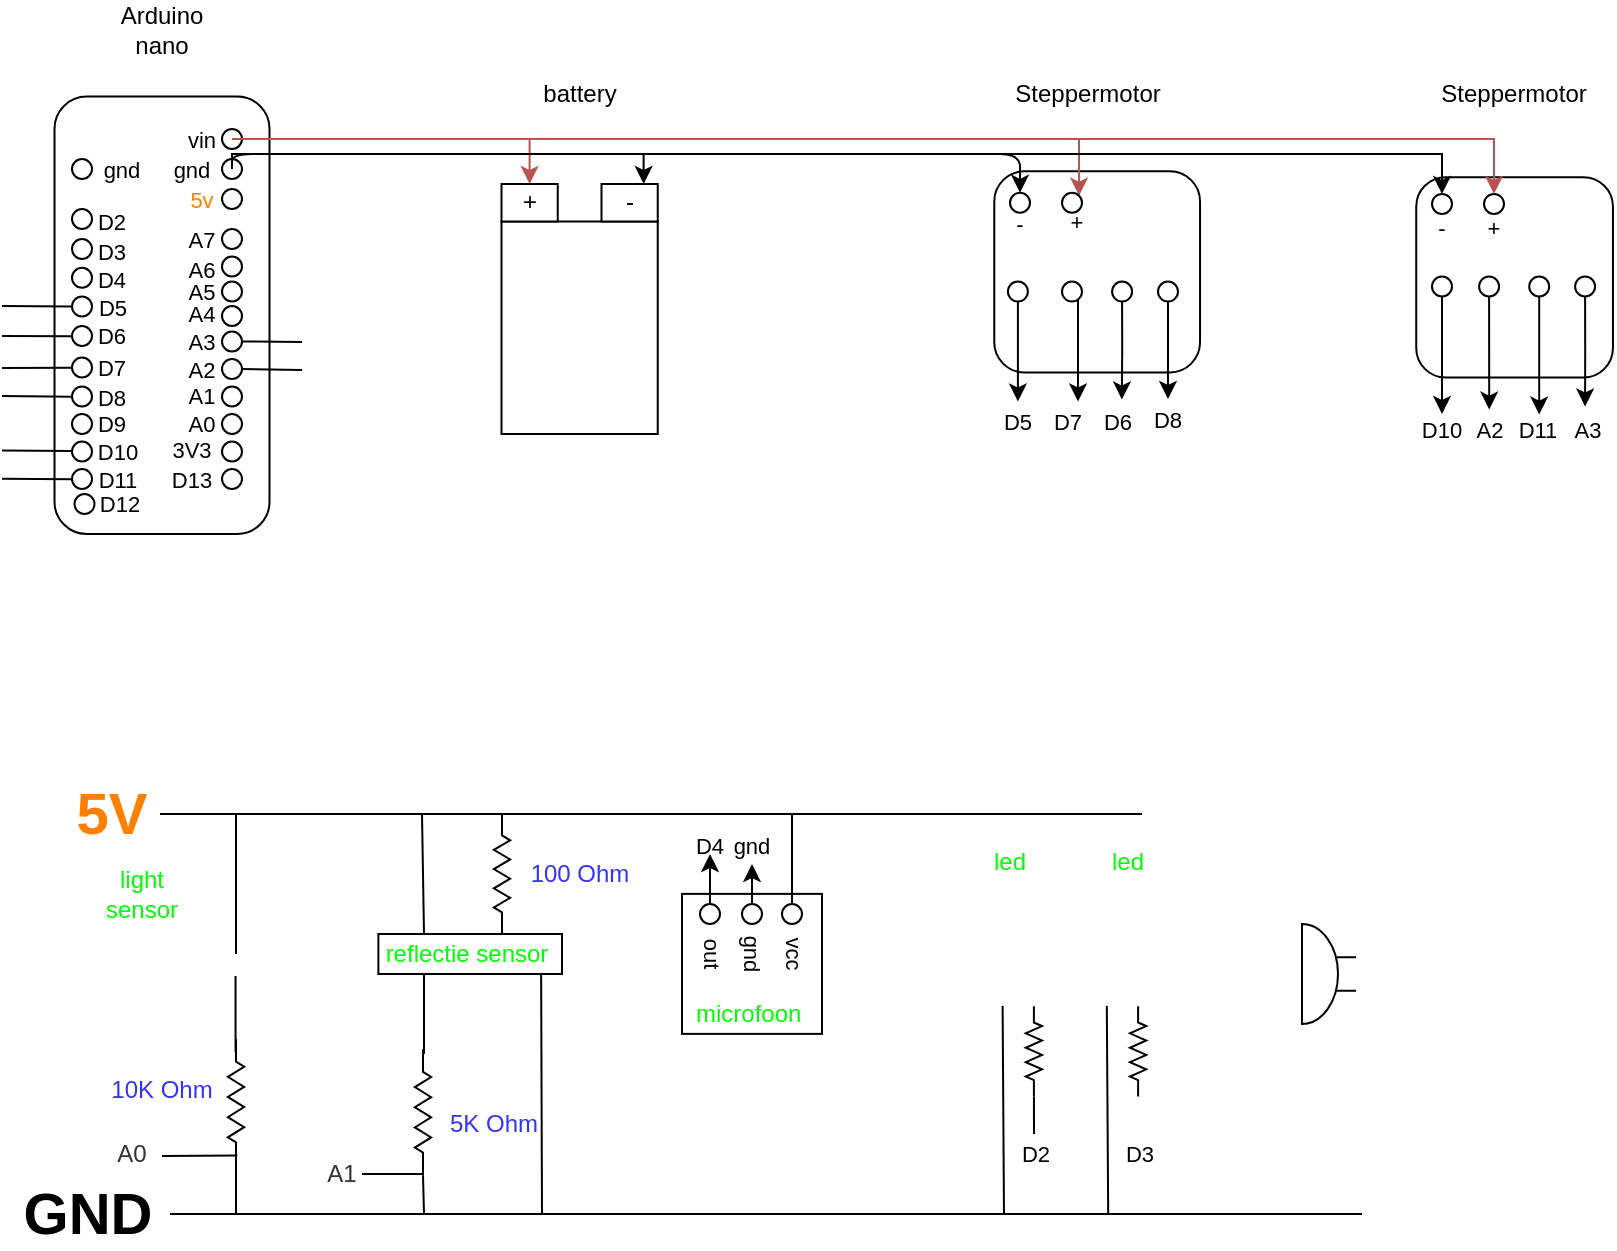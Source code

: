 <mxfile version="14.6.13" type="github">
  <diagram name="Page-1" id="7e0a89b8-554c-2b80-1dc8-d5c74ca68de4">
    <mxGraphModel dx="415" dy="232" grid="1" gridSize="10" guides="1" tooltips="1" connect="1" arrows="1" fold="1" page="1" pageScale="1" pageWidth="1100" pageHeight="850" background="#ffffff" math="0" shadow="0">
      <root>
        <mxCell id="0" />
        <mxCell id="1" parent="0" />
        <mxCell id="fTLg6bSzf4GPfrzr-gm2-42" value="" style="shape=image;html=1;verticalAlign=top;verticalLabelPosition=bottom;labelBackgroundColor=#ffffff;imageAspect=0;aspect=fixed;image=https://cdn3.iconfinder.com/data/icons/electrical-tools-2/64/ldr-2-128.png;fontSize=29;rotation=-90;" vertex="1" parent="1">
          <mxGeometry x="110" y="560" width="70" height="70" as="geometry" />
        </mxCell>
        <mxCell id="BC65NS2yidvs-gmZDWed-8" value="" style="rounded=1;whiteSpace=wrap;html=1;rotation=-90;" parent="1" vertex="1">
          <mxGeometry x="30.63" y="216.88" width="218.75" height="107.5" as="geometry" />
        </mxCell>
        <mxCell id="BC65NS2yidvs-gmZDWed-21" value="" style="rounded=1;whiteSpace=wrap;html=1;rotation=-90;" parent="1" vertex="1">
          <mxGeometry x="557.28" y="197.49" width="100.6" height="102.89" as="geometry" />
        </mxCell>
        <mxCell id="-GjBHad4jMXilCnDZwYj-41" value="" style="edgeStyle=orthogonalEdgeStyle;rounded=0;orthogonalLoop=1;jettySize=auto;html=1;entryX=1;entryY=0;entryDx=0;entryDy=0;fillColor=#f8cecc;strokeColor=#b85450;" parent="1" source="BC65NS2yidvs-gmZDWed-25" target="-GjBHad4jMXilCnDZwYj-31" edge="1">
          <mxGeometry relative="1" as="geometry">
            <Array as="points">
              <mxPoint x="599" y="182" />
            </Array>
          </mxGeometry>
        </mxCell>
        <mxCell id="BC65NS2yidvs-gmZDWed-25" value="" style="ellipse;whiteSpace=wrap;html=1;" parent="1" vertex="1">
          <mxGeometry x="170" y="177.5" width="10" height="10" as="geometry" />
        </mxCell>
        <mxCell id="BC65NS2yidvs-gmZDWed-26" value="" style="ellipse;whiteSpace=wrap;html=1;" parent="1" vertex="1">
          <mxGeometry x="170" y="192.5" width="10" height="10" as="geometry" />
        </mxCell>
        <mxCell id="BC65NS2yidvs-gmZDWed-27" value="" style="ellipse;whiteSpace=wrap;html=1;" parent="1" vertex="1">
          <mxGeometry x="170" y="207.5" width="10" height="10" as="geometry" />
        </mxCell>
        <mxCell id="-GjBHad4jMXilCnDZwYj-28" value="" style="edgeStyle=orthogonalEdgeStyle;rounded=0;orthogonalLoop=1;jettySize=auto;html=1;entryX=0.5;entryY=0;entryDx=0;entryDy=0;fillColor=#f8cecc;strokeColor=#b85450;" parent="1" source="BC65NS2yidvs-gmZDWed-29" target="-GjBHad4jMXilCnDZwYj-2" edge="1">
          <mxGeometry relative="1" as="geometry">
            <mxPoint x="337.87" y="167.514" as="targetPoint" />
          </mxGeometry>
        </mxCell>
        <mxCell id="BC65NS2yidvs-gmZDWed-29" value="&lt;font style=&quot;font-size: 11px&quot;&gt;vin&lt;/font&gt;" style="text;html=1;strokeColor=none;fillColor=none;align=center;verticalAlign=middle;whiteSpace=wrap;rounded=0;" parent="1" vertex="1">
          <mxGeometry x="145" y="172.5" width="30" height="20" as="geometry" />
        </mxCell>
        <mxCell id="fTLg6bSzf4GPfrzr-gm2-27" value="" style="rounded=0;orthogonalLoop=1;jettySize=auto;html=1;entryX=0.75;entryY=0;entryDx=0;entryDy=0;edgeStyle=orthogonalEdgeStyle;" edge="1" parent="1" source="BC65NS2yidvs-gmZDWed-30" target="-GjBHad4jMXilCnDZwYj-3">
          <mxGeometry relative="1" as="geometry">
            <mxPoint x="235" y="197.5" as="targetPoint" />
            <Array as="points">
              <mxPoint x="381" y="190" />
            </Array>
          </mxGeometry>
        </mxCell>
        <mxCell id="BC65NS2yidvs-gmZDWed-30" value="gnd" style="text;html=1;strokeColor=none;fillColor=none;align=center;verticalAlign=middle;whiteSpace=wrap;rounded=0;fontSize=11;" parent="1" vertex="1">
          <mxGeometry x="135" y="187.5" width="40" height="20" as="geometry" />
        </mxCell>
        <mxCell id="BC65NS2yidvs-gmZDWed-31" value="&lt;font color=&quot;#ff8000&quot;&gt;5v&lt;/font&gt;" style="text;html=1;strokeColor=none;fillColor=none;align=center;verticalAlign=middle;whiteSpace=wrap;rounded=0;fontSize=11;" parent="1" vertex="1">
          <mxGeometry x="140" y="202.5" width="40" height="20" as="geometry" />
        </mxCell>
        <mxCell id="BC65NS2yidvs-gmZDWed-34" value="Arduino nano" style="text;html=1;strokeColor=none;fillColor=none;align=center;verticalAlign=middle;whiteSpace=wrap;rounded=0;" parent="1" vertex="1">
          <mxGeometry x="120" y="117.5" width="40" height="20" as="geometry" />
        </mxCell>
        <mxCell id="BC65NS2yidvs-gmZDWed-35" value="Steppermotor" style="text;html=1;strokeColor=none;fillColor=none;align=center;verticalAlign=middle;whiteSpace=wrap;rounded=0;" parent="1" vertex="1">
          <mxGeometry x="583.0" y="150.0" width="40" height="20" as="geometry" />
        </mxCell>
        <mxCell id="BC65NS2yidvs-gmZDWed-36" value="Steppermotor" style="text;html=1;strokeColor=none;fillColor=none;align=center;verticalAlign=middle;whiteSpace=wrap;rounded=0;" parent="1" vertex="1">
          <mxGeometry x="796.29" y="150.0" width="40" height="20" as="geometry" />
        </mxCell>
        <mxCell id="BC65NS2yidvs-gmZDWed-39" value="" style="ellipse;whiteSpace=wrap;html=1;" parent="1" vertex="1">
          <mxGeometry x="170" y="227.5" width="10" height="10" as="geometry" />
        </mxCell>
        <mxCell id="BC65NS2yidvs-gmZDWed-44" value="" style="ellipse;whiteSpace=wrap;html=1;" parent="1" vertex="1">
          <mxGeometry x="170" y="241.25" width="10" height="10" as="geometry" />
        </mxCell>
        <mxCell id="BC65NS2yidvs-gmZDWed-46" value="" style="ellipse;whiteSpace=wrap;html=1;" parent="1" vertex="1">
          <mxGeometry x="170" y="253.75" width="10" height="10" as="geometry" />
        </mxCell>
        <mxCell id="BC65NS2yidvs-gmZDWed-48" value="" style="ellipse;whiteSpace=wrap;html=1;spacingTop=-8;" parent="1" vertex="1">
          <mxGeometry x="170" y="266" width="10" height="10" as="geometry" />
        </mxCell>
        <mxCell id="BC65NS2yidvs-gmZDWed-49" value="A7" style="text;html=1;strokeColor=none;fillColor=none;align=center;verticalAlign=middle;whiteSpace=wrap;rounded=0;fontSize=11;" parent="1" vertex="1">
          <mxGeometry x="140" y="222.5" width="40" height="20" as="geometry" />
        </mxCell>
        <mxCell id="BC65NS2yidvs-gmZDWed-50" value="&lt;br&gt;A6" style="text;html=1;strokeColor=none;fillColor=none;align=center;verticalAlign=middle;whiteSpace=wrap;rounded=0;fontSize=11;" parent="1" vertex="1">
          <mxGeometry x="140" y="230" width="40" height="21.25" as="geometry" />
        </mxCell>
        <mxCell id="BC65NS2yidvs-gmZDWed-51" value="&lt;br&gt;A5" style="text;html=1;strokeColor=none;fillColor=none;align=center;verticalAlign=middle;whiteSpace=wrap;rounded=0;fontSize=11;" parent="1" vertex="1">
          <mxGeometry x="140" y="242.5" width="40" height="18.75" as="geometry" />
        </mxCell>
        <mxCell id="BC65NS2yidvs-gmZDWed-52" value="&lt;br&gt;A4" style="text;html=1;strokeColor=none;fillColor=none;align=center;verticalAlign=middle;whiteSpace=wrap;rounded=0;fontSize=11;spacing=3;" parent="1" vertex="1">
          <mxGeometry x="145" y="261.25" width="30" height="3.75" as="geometry" />
        </mxCell>
        <mxCell id="BC65NS2yidvs-gmZDWed-56" value="" style="ellipse;whiteSpace=wrap;html=1;spacingTop=-8;" parent="1" vertex="1">
          <mxGeometry x="170" y="278.75" width="10" height="10" as="geometry" />
        </mxCell>
        <mxCell id="BC65NS2yidvs-gmZDWed-57" value="&lt;br&gt;A3" style="text;html=1;strokeColor=none;fillColor=none;align=center;verticalAlign=middle;whiteSpace=wrap;rounded=0;fontSize=11;spacing=3;" parent="1" vertex="1">
          <mxGeometry x="145" y="275" width="30" height="3.75" as="geometry" />
        </mxCell>
        <mxCell id="BC65NS2yidvs-gmZDWed-58" value="" style="ellipse;whiteSpace=wrap;html=1;spacingTop=-8;" parent="1" vertex="1">
          <mxGeometry x="170" y="292.5" width="10" height="10" as="geometry" />
        </mxCell>
        <mxCell id="BC65NS2yidvs-gmZDWed-59" value="&lt;br&gt;A2" style="text;html=1;strokeColor=none;fillColor=none;align=center;verticalAlign=middle;whiteSpace=wrap;rounded=0;fontSize=11;spacing=3;" parent="1" vertex="1">
          <mxGeometry x="145" y="288.75" width="30" height="3.75" as="geometry" />
        </mxCell>
        <mxCell id="BC65NS2yidvs-gmZDWed-60" value="" style="ellipse;whiteSpace=wrap;html=1;" parent="1" vertex="1">
          <mxGeometry x="95" y="192.5" width="10" height="10" as="geometry" />
        </mxCell>
        <mxCell id="BC65NS2yidvs-gmZDWed-61" value="gnd" style="text;html=1;strokeColor=none;fillColor=none;align=center;verticalAlign=middle;whiteSpace=wrap;rounded=0;fontSize=11;" parent="1" vertex="1">
          <mxGeometry x="100" y="187.5" width="40" height="20" as="geometry" />
        </mxCell>
        <mxCell id="BC65NS2yidvs-gmZDWed-69" value="" style="ellipse;whiteSpace=wrap;html=1;" parent="1" vertex="1">
          <mxGeometry x="95" y="217.5" width="10" height="10" as="geometry" />
        </mxCell>
        <mxCell id="BC65NS2yidvs-gmZDWed-70" value="" style="ellipse;whiteSpace=wrap;html=1;" parent="1" vertex="1">
          <mxGeometry x="95" y="232.5" width="10" height="10" as="geometry" />
        </mxCell>
        <mxCell id="BC65NS2yidvs-gmZDWed-71" value="" style="ellipse;whiteSpace=wrap;html=1;" parent="1" vertex="1">
          <mxGeometry x="95" y="246.88" width="10" height="10" as="geometry" />
        </mxCell>
        <mxCell id="BC65NS2yidvs-gmZDWed-72" value="" style="ellipse;whiteSpace=wrap;html=1;" parent="1" vertex="1">
          <mxGeometry x="95" y="261.25" width="10" height="10" as="geometry" />
        </mxCell>
        <mxCell id="BC65NS2yidvs-gmZDWed-73" value="" style="ellipse;whiteSpace=wrap;html=1;" parent="1" vertex="1">
          <mxGeometry x="95" y="276" width="10" height="10" as="geometry" />
        </mxCell>
        <mxCell id="BC65NS2yidvs-gmZDWed-74" value="&lt;br&gt;D2" style="text;html=1;strokeColor=none;fillColor=none;align=center;verticalAlign=middle;whiteSpace=wrap;rounded=0;fontSize=11;" parent="1" vertex="1">
          <mxGeometry x="95" y="206.25" width="40" height="21.25" as="geometry" />
        </mxCell>
        <mxCell id="BC65NS2yidvs-gmZDWed-75" value="&lt;br&gt;D3" style="text;html=1;strokeColor=none;fillColor=none;align=center;verticalAlign=middle;whiteSpace=wrap;rounded=0;fontSize=11;" parent="1" vertex="1">
          <mxGeometry x="95" y="221.25" width="40" height="21.25" as="geometry" />
        </mxCell>
        <mxCell id="BC65NS2yidvs-gmZDWed-76" value="&lt;br&gt;D4" style="text;html=1;strokeColor=none;fillColor=none;align=center;verticalAlign=middle;whiteSpace=wrap;rounded=0;fontSize=11;" parent="1" vertex="1">
          <mxGeometry x="95" y="235.62" width="40" height="21.25" as="geometry" />
        </mxCell>
        <mxCell id="BC65NS2yidvs-gmZDWed-77" value="D5" style="text;html=1;strokeColor=none;fillColor=none;align=center;verticalAlign=middle;whiteSpace=wrap;rounded=0;fontSize=11;" parent="1" vertex="1">
          <mxGeometry x="97.5" y="261.25" width="35" height="10.62" as="geometry" />
        </mxCell>
        <mxCell id="BC65NS2yidvs-gmZDWed-78" value="&lt;br&gt;D6" style="text;html=1;strokeColor=none;fillColor=none;align=center;verticalAlign=middle;whiteSpace=wrap;rounded=0;fontSize=11;" parent="1" vertex="1">
          <mxGeometry x="95" y="263.75" width="40" height="21.25" as="geometry" />
        </mxCell>
        <mxCell id="-GjBHad4jMXilCnDZwYj-7" value="" style="edgeStyle=orthogonalEdgeStyle;rounded=0;orthogonalLoop=1;jettySize=auto;html=1;" parent="1" source="BC65NS2yidvs-gmZDWed-79" target="BC65NS2yidvs-gmZDWed-110" edge="1">
          <mxGeometry relative="1" as="geometry">
            <Array as="points" />
          </mxGeometry>
        </mxCell>
        <mxCell id="BC65NS2yidvs-gmZDWed-79" value="" style="ellipse;whiteSpace=wrap;html=1;spacingTop=-8;" parent="1" vertex="1">
          <mxGeometry x="562.95" y="253.79" width="10" height="10" as="geometry" />
        </mxCell>
        <mxCell id="-GjBHad4jMXilCnDZwYj-8" value="" style="edgeStyle=orthogonalEdgeStyle;rounded=0;orthogonalLoop=1;jettySize=auto;html=1;entryX=0;entryY=0;entryDx=0;entryDy=0;" parent="1" source="BC65NS2yidvs-gmZDWed-82" target="BC65NS2yidvs-gmZDWed-114" edge="1">
          <mxGeometry relative="1" as="geometry">
            <Array as="points">
              <mxPoint x="598" y="280" />
              <mxPoint x="598" y="280" />
            </Array>
          </mxGeometry>
        </mxCell>
        <mxCell id="BC65NS2yidvs-gmZDWed-82" value="" style="ellipse;whiteSpace=wrap;html=1;spacingTop=-8;" parent="1" vertex="1">
          <mxGeometry x="590" y="253.79" width="10" height="10" as="geometry" />
        </mxCell>
        <mxCell id="BC65NS2yidvs-gmZDWed-89" value="" style="ellipse;whiteSpace=wrap;html=1;" parent="1" vertex="1">
          <mxGeometry x="95" y="291.75" width="10" height="10" as="geometry" />
        </mxCell>
        <mxCell id="BC65NS2yidvs-gmZDWed-90" value="&lt;br&gt;D7" style="text;html=1;strokeColor=none;fillColor=none;align=center;verticalAlign=middle;whiteSpace=wrap;rounded=0;fontSize=11;" parent="1" vertex="1">
          <mxGeometry x="95" y="279.5" width="40" height="21.25" as="geometry" />
        </mxCell>
        <mxCell id="BC65NS2yidvs-gmZDWed-91" value="" style="ellipse;whiteSpace=wrap;html=1;spacingTop=-8;" parent="1" vertex="1">
          <mxGeometry x="170" y="306.25" width="10" height="10" as="geometry" />
        </mxCell>
        <mxCell id="BC65NS2yidvs-gmZDWed-92" value="&lt;br&gt;A1" style="text;html=1;strokeColor=none;fillColor=none;align=center;verticalAlign=middle;whiteSpace=wrap;rounded=0;fontSize=11;spacing=3;" parent="1" vertex="1">
          <mxGeometry x="145" y="302.5" width="30" height="3.75" as="geometry" />
        </mxCell>
        <mxCell id="BC65NS2yidvs-gmZDWed-94" value="" style="ellipse;whiteSpace=wrap;html=1;spacingTop=-8;" parent="1" vertex="1">
          <mxGeometry x="170" y="320" width="10" height="10" as="geometry" />
        </mxCell>
        <mxCell id="BC65NS2yidvs-gmZDWed-95" value="&lt;br&gt;A0" style="text;html=1;strokeColor=none;fillColor=none;align=center;verticalAlign=middle;whiteSpace=wrap;rounded=0;fontSize=11;spacing=3;" parent="1" vertex="1">
          <mxGeometry x="145" y="316.25" width="30" height="3.75" as="geometry" />
        </mxCell>
        <mxCell id="BC65NS2yidvs-gmZDWed-96" value="" style="ellipse;whiteSpace=wrap;html=1;spacingTop=-8;" parent="1" vertex="1">
          <mxGeometry x="170" y="333.75" width="10" height="10" as="geometry" />
        </mxCell>
        <mxCell id="BC65NS2yidvs-gmZDWed-98" value="3V3" style="text;html=1;strokeColor=none;fillColor=none;align=center;verticalAlign=middle;whiteSpace=wrap;rounded=0;fontSize=11;spacing=3;" parent="1" vertex="1">
          <mxGeometry x="140" y="336.57" width="30" height="3.75" as="geometry" />
        </mxCell>
        <mxCell id="BC65NS2yidvs-gmZDWed-99" value="" style="ellipse;whiteSpace=wrap;html=1;spacingTop=-8;" parent="1" vertex="1">
          <mxGeometry x="170" y="347.5" width="10" height="10" as="geometry" />
        </mxCell>
        <mxCell id="BC65NS2yidvs-gmZDWed-100" value="" style="ellipse;whiteSpace=wrap;html=1;" parent="1" vertex="1">
          <mxGeometry x="95" y="306.25" width="10" height="10" as="geometry" />
        </mxCell>
        <mxCell id="BC65NS2yidvs-gmZDWed-101" value="&lt;br&gt;D8" style="text;html=1;strokeColor=none;fillColor=none;align=center;verticalAlign=middle;whiteSpace=wrap;rounded=0;fontSize=11;" parent="1" vertex="1">
          <mxGeometry x="95" y="294" width="40" height="21.25" as="geometry" />
        </mxCell>
        <mxCell id="BC65NS2yidvs-gmZDWed-102" value="" style="ellipse;whiteSpace=wrap;html=1;" parent="1" vertex="1">
          <mxGeometry x="95" y="320" width="10" height="10" as="geometry" />
        </mxCell>
        <mxCell id="BC65NS2yidvs-gmZDWed-103" value="&lt;br&gt;D9" style="text;html=1;strokeColor=none;fillColor=none;align=center;verticalAlign=middle;whiteSpace=wrap;rounded=0;fontSize=11;" parent="1" vertex="1">
          <mxGeometry x="95" y="307.75" width="40" height="21.25" as="geometry" />
        </mxCell>
        <mxCell id="BC65NS2yidvs-gmZDWed-104" value="" style="ellipse;whiteSpace=wrap;html=1;" parent="1" vertex="1">
          <mxGeometry x="95" y="333.75" width="10" height="10" as="geometry" />
        </mxCell>
        <mxCell id="BC65NS2yidvs-gmZDWed-105" value="&lt;br&gt;D10" style="text;html=1;strokeColor=none;fillColor=none;align=center;verticalAlign=middle;whiteSpace=wrap;rounded=0;fontSize=11;" parent="1" vertex="1">
          <mxGeometry x="97.5" y="321.25" width="40" height="21.25" as="geometry" />
        </mxCell>
        <mxCell id="BC65NS2yidvs-gmZDWed-106" value="&lt;br&gt;D11" style="text;html=1;strokeColor=none;fillColor=none;align=center;verticalAlign=middle;whiteSpace=wrap;rounded=0;fontSize=11;" parent="1" vertex="1">
          <mxGeometry x="97.5" y="335" width="40" height="21.25" as="geometry" />
        </mxCell>
        <mxCell id="BC65NS2yidvs-gmZDWed-107" value="" style="ellipse;whiteSpace=wrap;html=1;" parent="1" vertex="1">
          <mxGeometry x="95" y="347.5" width="10" height="10" as="geometry" />
        </mxCell>
        <mxCell id="BC65NS2yidvs-gmZDWed-108" value="&lt;br&gt;D12" style="text;html=1;strokeColor=none;fillColor=none;align=center;verticalAlign=middle;whiteSpace=wrap;rounded=0;fontSize=11;" parent="1" vertex="1">
          <mxGeometry x="98.75" y="347.5" width="40" height="21.25" as="geometry" />
        </mxCell>
        <mxCell id="BC65NS2yidvs-gmZDWed-109" value="" style="ellipse;whiteSpace=wrap;html=1;" parent="1" vertex="1">
          <mxGeometry x="96.25" y="360" width="10" height="10" as="geometry" />
        </mxCell>
        <mxCell id="BC65NS2yidvs-gmZDWed-110" value="D5" style="text;html=1;strokeColor=none;fillColor=none;align=center;verticalAlign=middle;whiteSpace=wrap;rounded=0;fontSize=11;" parent="1" vertex="1">
          <mxGeometry x="547.95" y="313.75" width="40" height="21.25" as="geometry" />
        </mxCell>
        <mxCell id="BC65NS2yidvs-gmZDWed-111" value="D7" style="text;html=1;strokeColor=none;fillColor=none;align=center;verticalAlign=middle;whiteSpace=wrap;rounded=0;fontSize=11;" parent="1" vertex="1">
          <mxGeometry x="572.95" y="313.75" width="40" height="21.25" as="geometry" />
        </mxCell>
        <mxCell id="-GjBHad4jMXilCnDZwYj-9" value="" style="edgeStyle=orthogonalEdgeStyle;rounded=0;orthogonalLoop=1;jettySize=auto;html=1;entryX=0.548;entryY=-0.047;entryDx=0;entryDy=0;entryPerimeter=0;" parent="1" source="BC65NS2yidvs-gmZDWed-113" target="BC65NS2yidvs-gmZDWed-114" edge="1">
          <mxGeometry relative="1" as="geometry" />
        </mxCell>
        <mxCell id="BC65NS2yidvs-gmZDWed-113" value="" style="ellipse;whiteSpace=wrap;html=1;spacingTop=-8;" parent="1" vertex="1">
          <mxGeometry x="615.05" y="253.79" width="10" height="10" as="geometry" />
        </mxCell>
        <mxCell id="BC65NS2yidvs-gmZDWed-114" value="D6" style="text;html=1;strokeColor=none;fillColor=none;align=center;verticalAlign=middle;whiteSpace=wrap;rounded=0;fontSize=11;" parent="1" vertex="1">
          <mxGeometry x="598" y="313.75" width="40" height="21.25" as="geometry" />
        </mxCell>
        <mxCell id="-GjBHad4jMXilCnDZwYj-12" value="" style="edgeStyle=orthogonalEdgeStyle;rounded=0;orthogonalLoop=1;jettySize=auto;html=1;entryX=0.5;entryY=0;entryDx=0;entryDy=0;" parent="1" source="BC65NS2yidvs-gmZDWed-115" target="BC65NS2yidvs-gmZDWed-116" edge="1">
          <mxGeometry relative="1" as="geometry">
            <mxPoint x="643.0" y="318.79" as="targetPoint" />
          </mxGeometry>
        </mxCell>
        <mxCell id="BC65NS2yidvs-gmZDWed-115" value="" style="ellipse;whiteSpace=wrap;html=1;spacingTop=-8;" parent="1" vertex="1">
          <mxGeometry x="638" y="253.79" width="10" height="10" as="geometry" />
        </mxCell>
        <mxCell id="BC65NS2yidvs-gmZDWed-116" value="D8" style="text;html=1;strokeColor=none;fillColor=none;align=center;verticalAlign=middle;whiteSpace=wrap;rounded=0;fontSize=11;" parent="1" vertex="1">
          <mxGeometry x="623" y="312.5" width="40" height="21.25" as="geometry" />
        </mxCell>
        <mxCell id="BC65NS2yidvs-gmZDWed-117" value="" style="rounded=1;whiteSpace=wrap;html=1;rotation=-90;" parent="1" vertex="1">
          <mxGeometry x="766.2" y="202.5" width="100.19" height="98.36" as="geometry" />
        </mxCell>
        <mxCell id="-GjBHad4jMXilCnDZwYj-22" value="" style="edgeStyle=orthogonalEdgeStyle;rounded=0;orthogonalLoop=1;jettySize=auto;html=1;" parent="1" source="BC65NS2yidvs-gmZDWed-118" target="BC65NS2yidvs-gmZDWed-120" edge="1">
          <mxGeometry relative="1" as="geometry" />
        </mxCell>
        <mxCell id="BC65NS2yidvs-gmZDWed-118" value="" style="ellipse;whiteSpace=wrap;html=1;spacingTop=-8;" parent="1" vertex="1">
          <mxGeometry x="775" y="251.25" width="10" height="10" as="geometry" />
        </mxCell>
        <mxCell id="-GjBHad4jMXilCnDZwYj-19" value="" style="edgeStyle=orthogonalEdgeStyle;rounded=0;orthogonalLoop=1;jettySize=auto;html=1;" parent="1" source="BC65NS2yidvs-gmZDWed-119" target="BC65NS2yidvs-gmZDWed-121" edge="1">
          <mxGeometry relative="1" as="geometry">
            <Array as="points">
              <mxPoint x="803.48" y="307.46" />
              <mxPoint x="803.48" y="307.46" />
            </Array>
          </mxGeometry>
        </mxCell>
        <mxCell id="BC65NS2yidvs-gmZDWed-119" value="" style="ellipse;whiteSpace=wrap;html=1;spacingTop=-8;" parent="1" vertex="1">
          <mxGeometry x="798.55" y="251.25" width="10" height="10" as="geometry" />
        </mxCell>
        <mxCell id="BC65NS2yidvs-gmZDWed-120" value="D10" style="text;html=1;strokeColor=none;fillColor=none;align=center;verticalAlign=middle;whiteSpace=wrap;rounded=0;fontSize=11;" parent="1" vertex="1">
          <mxGeometry x="760" y="320" width="40" height="16.84" as="geometry" />
        </mxCell>
        <mxCell id="BC65NS2yidvs-gmZDWed-121" value="A2" style="text;html=1;strokeColor=none;fillColor=none;align=center;verticalAlign=middle;whiteSpace=wrap;rounded=0;fontSize=11;" parent="1" vertex="1">
          <mxGeometry x="783.6" y="317.8" width="40" height="21.25" as="geometry" />
        </mxCell>
        <mxCell id="-GjBHad4jMXilCnDZwYj-17" value="" style="edgeStyle=orthogonalEdgeStyle;rounded=0;orthogonalLoop=1;jettySize=auto;html=1;" parent="1" source="BC65NS2yidvs-gmZDWed-122" target="BC65NS2yidvs-gmZDWed-123" edge="1">
          <mxGeometry relative="1" as="geometry">
            <Array as="points">
              <mxPoint x="828.48" y="297.46" />
              <mxPoint x="828.48" y="297.46" />
            </Array>
          </mxGeometry>
        </mxCell>
        <mxCell id="BC65NS2yidvs-gmZDWed-122" value="" style="ellipse;whiteSpace=wrap;html=1;spacingTop=-8;" parent="1" vertex="1">
          <mxGeometry x="823.6" y="251.25" width="10" height="10" as="geometry" />
        </mxCell>
        <mxCell id="BC65NS2yidvs-gmZDWed-123" value="D11" style="text;html=1;strokeColor=none;fillColor=none;align=center;verticalAlign=middle;whiteSpace=wrap;rounded=0;fontSize=11;" parent="1" vertex="1">
          <mxGeometry x="808.55" y="320.28" width="38.04" height="16.29" as="geometry" />
        </mxCell>
        <mxCell id="-GjBHad4jMXilCnDZwYj-16" value="" style="edgeStyle=orthogonalEdgeStyle;rounded=0;orthogonalLoop=1;jettySize=auto;html=1;" parent="1" source="BC65NS2yidvs-gmZDWed-124" edge="1">
          <mxGeometry relative="1" as="geometry">
            <mxPoint x="851.55" y="316.25" as="targetPoint" />
          </mxGeometry>
        </mxCell>
        <mxCell id="BC65NS2yidvs-gmZDWed-124" value="" style="ellipse;whiteSpace=wrap;html=1;spacingTop=-8;" parent="1" vertex="1">
          <mxGeometry x="846.55" y="251.25" width="10" height="10" as="geometry" />
        </mxCell>
        <mxCell id="BC65NS2yidvs-gmZDWed-125" value="A3" style="text;html=1;strokeColor=none;fillColor=none;align=center;verticalAlign=middle;whiteSpace=wrap;rounded=0;fontSize=11;" parent="1" vertex="1">
          <mxGeometry x="840.27" y="321.25" width="26.12" height="13.75" as="geometry" />
        </mxCell>
        <mxCell id="-GjBHad4jMXilCnDZwYj-1" value="" style="rounded=0;whiteSpace=wrap;html=1;" parent="1" vertex="1">
          <mxGeometry x="309.75" y="223.75" width="78.12" height="106.25" as="geometry" />
        </mxCell>
        <mxCell id="-GjBHad4jMXilCnDZwYj-2" value="" style="rounded=0;whiteSpace=wrap;html=1;" parent="1" vertex="1">
          <mxGeometry x="309.75" y="205" width="28.12" height="18.75" as="geometry" />
        </mxCell>
        <mxCell id="-GjBHad4jMXilCnDZwYj-3" value="" style="rounded=0;whiteSpace=wrap;html=1;" parent="1" vertex="1">
          <mxGeometry x="359.75" y="205" width="28.12" height="18.75" as="geometry" />
        </mxCell>
        <mxCell id="-GjBHad4jMXilCnDZwYj-4" value="+" style="text;html=1;strokeColor=none;fillColor=none;align=center;verticalAlign=middle;whiteSpace=wrap;rounded=0;" parent="1" vertex="1">
          <mxGeometry x="318.81" y="209.38" width="10" height="10" as="geometry" />
        </mxCell>
        <mxCell id="-GjBHad4jMXilCnDZwYj-5" value="-" style="text;html=1;strokeColor=none;fillColor=none;align=center;verticalAlign=middle;whiteSpace=wrap;rounded=0;" parent="1" vertex="1">
          <mxGeometry x="368.81" y="209.38" width="10" height="10" as="geometry" />
        </mxCell>
        <mxCell id="-GjBHad4jMXilCnDZwYj-6" value="battery" style="text;html=1;strokeColor=none;fillColor=none;align=center;verticalAlign=middle;whiteSpace=wrap;rounded=0;" parent="1" vertex="1">
          <mxGeometry x="328.81" y="150" width="40" height="20" as="geometry" />
        </mxCell>
        <mxCell id="-GjBHad4jMXilCnDZwYj-30" value="" style="ellipse;whiteSpace=wrap;html=1;spacingTop=-8;" parent="1" vertex="1">
          <mxGeometry x="564" y="209.38" width="10" height="10" as="geometry" />
        </mxCell>
        <mxCell id="-GjBHad4jMXilCnDZwYj-31" value="" style="ellipse;whiteSpace=wrap;html=1;spacingTop=-8;" parent="1" vertex="1">
          <mxGeometry x="590" y="209.38" width="10" height="10" as="geometry" />
        </mxCell>
        <mxCell id="-GjBHad4jMXilCnDZwYj-33" value="" style="ellipse;whiteSpace=wrap;html=1;spacingTop=-8;" parent="1" vertex="1">
          <mxGeometry x="775" y="209.96" width="10" height="10" as="geometry" />
        </mxCell>
        <mxCell id="-GjBHad4jMXilCnDZwYj-34" value="" style="ellipse;whiteSpace=wrap;html=1;spacingTop=-8;" parent="1" vertex="1">
          <mxGeometry x="801" y="209.96" width="10" height="10" as="geometry" />
        </mxCell>
        <mxCell id="-GjBHad4jMXilCnDZwYj-36" value="-" style="text;html=1;strokeColor=none;fillColor=none;align=center;verticalAlign=middle;whiteSpace=wrap;rounded=0;fontSize=11;" parent="1" vertex="1">
          <mxGeometry x="549" y="216.88" width="40" height="16.25" as="geometry" />
        </mxCell>
        <mxCell id="-GjBHad4jMXilCnDZwYj-37" value="+" style="text;html=1;strokeColor=none;fillColor=none;align=center;verticalAlign=middle;whiteSpace=wrap;rounded=0;fontSize=11;" parent="1" vertex="1">
          <mxGeometry x="580" y="217.5" width="35.05" height="12.5" as="geometry" />
        </mxCell>
        <mxCell id="-GjBHad4jMXilCnDZwYj-38" value="-" style="text;html=1;strokeColor=none;fillColor=none;align=center;verticalAlign=middle;whiteSpace=wrap;rounded=0;fontSize=11;" parent="1" vertex="1">
          <mxGeometry x="760" y="218.71" width="40" height="16.25" as="geometry" />
        </mxCell>
        <mxCell id="-GjBHad4jMXilCnDZwYj-39" value="+" style="text;html=1;strokeColor=none;fillColor=none;align=center;verticalAlign=middle;whiteSpace=wrap;rounded=0;fontSize=11;" parent="1" vertex="1">
          <mxGeometry x="786.05" y="219.33" width="40" height="16.25" as="geometry" />
        </mxCell>
        <mxCell id="-GjBHad4jMXilCnDZwYj-45" value="" style="edgeStyle=orthogonalEdgeStyle;rounded=0;orthogonalLoop=1;jettySize=auto;html=1;entryX=0.5;entryY=0;entryDx=0;entryDy=0;fillColor=#f8cecc;strokeColor=#b85450;" parent="1" source="BC65NS2yidvs-gmZDWed-25" target="-GjBHad4jMXilCnDZwYj-34" edge="1">
          <mxGeometry relative="1" as="geometry">
            <mxPoint x="749.172" y="152.5" as="targetPoint" />
          </mxGeometry>
        </mxCell>
        <mxCell id="fTLg6bSzf4GPfrzr-gm2-1" value="" style="endArrow=none;html=1;exitX=1;exitY=0.5;exitDx=0;exitDy=0;" edge="1" parent="1" source="BC65NS2yidvs-gmZDWed-56">
          <mxGeometry width="50" height="50" relative="1" as="geometry">
            <mxPoint x="180" y="280" as="sourcePoint" />
            <mxPoint x="210" y="284" as="targetPoint" />
          </mxGeometry>
        </mxCell>
        <mxCell id="fTLg6bSzf4GPfrzr-gm2-2" value="" style="endArrow=none;html=1;exitX=1;exitY=0.5;exitDx=0;exitDy=0;" edge="1" parent="1" source="BC65NS2yidvs-gmZDWed-58">
          <mxGeometry width="50" height="50" relative="1" as="geometry">
            <mxPoint x="190" y="293.75" as="sourcePoint" />
            <mxPoint x="210" y="298" as="targetPoint" />
          </mxGeometry>
        </mxCell>
        <mxCell id="fTLg6bSzf4GPfrzr-gm2-5" value="D13" style="text;html=1;strokeColor=none;fillColor=none;align=center;verticalAlign=middle;whiteSpace=wrap;rounded=0;fontSize=11;spacing=3;" vertex="1" parent="1">
          <mxGeometry x="140" y="350.63" width="30" height="3.75" as="geometry" />
        </mxCell>
        <mxCell id="fTLg6bSzf4GPfrzr-gm2-6" value="" style="endArrow=none;html=1;" edge="1" parent="1">
          <mxGeometry width="50" height="50" relative="1" as="geometry">
            <mxPoint x="60" y="266" as="sourcePoint" />
            <mxPoint x="95" y="266.25" as="targetPoint" />
          </mxGeometry>
        </mxCell>
        <mxCell id="fTLg6bSzf4GPfrzr-gm2-7" value="" style="endArrow=none;html=1;" edge="1" parent="1">
          <mxGeometry width="50" height="50" relative="1" as="geometry">
            <mxPoint x="60" y="281" as="sourcePoint" />
            <mxPoint x="95" y="281.12" as="targetPoint" />
          </mxGeometry>
        </mxCell>
        <mxCell id="fTLg6bSzf4GPfrzr-gm2-8" value="" style="endArrow=none;html=1;" edge="1" parent="1">
          <mxGeometry width="50" height="50" relative="1" as="geometry">
            <mxPoint x="60" y="297" as="sourcePoint" />
            <mxPoint x="95" y="296.87" as="targetPoint" />
          </mxGeometry>
        </mxCell>
        <mxCell id="fTLg6bSzf4GPfrzr-gm2-9" value="" style="endArrow=none;html=1;" edge="1" parent="1">
          <mxGeometry width="50" height="50" relative="1" as="geometry">
            <mxPoint x="60" y="311" as="sourcePoint" />
            <mxPoint x="95" y="311.38" as="targetPoint" />
          </mxGeometry>
        </mxCell>
        <mxCell id="fTLg6bSzf4GPfrzr-gm2-10" value="" style="endArrow=none;html=1;" edge="1" parent="1">
          <mxGeometry width="50" height="50" relative="1" as="geometry">
            <mxPoint x="60" y="338.28" as="sourcePoint" />
            <mxPoint x="95" y="338.53" as="targetPoint" />
          </mxGeometry>
        </mxCell>
        <mxCell id="fTLg6bSzf4GPfrzr-gm2-11" value="" style="endArrow=none;html=1;" edge="1" parent="1">
          <mxGeometry width="50" height="50" relative="1" as="geometry">
            <mxPoint x="60" y="352.33" as="sourcePoint" />
            <mxPoint x="95" y="352.58" as="targetPoint" />
          </mxGeometry>
        </mxCell>
        <mxCell id="fTLg6bSzf4GPfrzr-gm2-29" value="" style="endArrow=classic;html=1;exitX=1;exitY=0.5;exitDx=0;exitDy=0;entryX=0.5;entryY=0;entryDx=0;entryDy=0;edgeStyle=orthogonalEdgeStyle;" edge="1" parent="1" source="BC65NS2yidvs-gmZDWed-30" target="-GjBHad4jMXilCnDZwYj-30">
          <mxGeometry width="50" height="50" relative="1" as="geometry">
            <mxPoint x="380" y="250" as="sourcePoint" />
            <mxPoint x="430" y="200" as="targetPoint" />
            <Array as="points">
              <mxPoint x="175" y="190" />
              <mxPoint x="569" y="190" />
            </Array>
          </mxGeometry>
        </mxCell>
        <mxCell id="fTLg6bSzf4GPfrzr-gm2-31" value="" style="edgeStyle=orthogonalEdgeStyle;rounded=0;orthogonalLoop=1;jettySize=auto;html=1;entryX=0.5;entryY=0;entryDx=0;entryDy=0;" edge="1" parent="1" source="BC65NS2yidvs-gmZDWed-26" target="-GjBHad4jMXilCnDZwYj-33">
          <mxGeometry relative="1" as="geometry">
            <mxPoint x="225" y="197.5" as="targetPoint" />
            <Array as="points">
              <mxPoint x="175" y="190" />
              <mxPoint x="780" y="190" />
            </Array>
          </mxGeometry>
        </mxCell>
        <mxCell id="fTLg6bSzf4GPfrzr-gm2-38" value="&lt;b style=&quot;background-color: rgb(255, 255, 255); font-size: 29px;&quot;&gt;&lt;font color=&quot;#ff8000&quot; style=&quot;font-size: 29px;&quot;&gt;5V&lt;/font&gt;&lt;/b&gt;" style="text;html=1;strokeColor=none;fillColor=none;align=center;verticalAlign=middle;whiteSpace=wrap;rounded=0;perimeterSpacing=4;fontSize=29;" vertex="1" parent="1">
          <mxGeometry x="95" y="510" width="40" height="20" as="geometry" />
        </mxCell>
        <mxCell id="fTLg6bSzf4GPfrzr-gm2-41" value="" style="endArrow=none;html=1;fontSize=29;exitX=1;exitY=0.5;exitDx=0;exitDy=0;" edge="1" parent="1" source="fTLg6bSzf4GPfrzr-gm2-38">
          <mxGeometry width="50" height="50" relative="1" as="geometry">
            <mxPoint x="500" y="430" as="sourcePoint" />
            <mxPoint x="630" y="520" as="targetPoint" />
          </mxGeometry>
        </mxCell>
        <mxCell id="fTLg6bSzf4GPfrzr-gm2-43" value="" style="endArrow=none;html=1;fontSize=29;" edge="1" parent="1">
          <mxGeometry width="50" height="50" relative="1" as="geometry">
            <mxPoint x="177" y="590" as="sourcePoint" />
            <mxPoint x="177" y="520" as="targetPoint" />
          </mxGeometry>
        </mxCell>
        <mxCell id="fTLg6bSzf4GPfrzr-gm2-44" value="" style="endArrow=none;html=1;fontSize=29;" edge="1" parent="1">
          <mxGeometry width="50" height="50" relative="1" as="geometry">
            <mxPoint x="176.77" y="639" as="sourcePoint" />
            <mxPoint x="176.77" y="601" as="targetPoint" />
          </mxGeometry>
        </mxCell>
        <mxCell id="fTLg6bSzf4GPfrzr-gm2-45" value="" style="pointerEvents=1;verticalLabelPosition=bottom;shadow=0;dashed=0;align=center;html=1;verticalAlign=top;shape=mxgraph.electrical.resistors.resistor_2;fontSize=29;rotation=90;" vertex="1" parent="1">
          <mxGeometry x="145.5" y="659.94" width="63" height="8.13" as="geometry" />
        </mxCell>
        <mxCell id="fTLg6bSzf4GPfrzr-gm2-46" value="&lt;font style=&quot;font-size: 12px&quot; color=&quot;#3333ff&quot;&gt;10K Ohm&lt;/font&gt;" style="text;html=1;strokeColor=none;fillColor=none;align=center;verticalAlign=middle;whiteSpace=wrap;rounded=0;fontSize=12;" vertex="1" parent="1">
          <mxGeometry x="110" y="648.07" width="60" height="20" as="geometry" />
        </mxCell>
        <mxCell id="fTLg6bSzf4GPfrzr-gm2-47" value="" style="endArrow=none;html=1;fontSize=12;entryX=0.925;entryY=0.421;entryDx=0;entryDy=0;entryPerimeter=0;" edge="1" parent="1" target="fTLg6bSzf4GPfrzr-gm2-45">
          <mxGeometry width="50" height="50" relative="1" as="geometry">
            <mxPoint x="140" y="691" as="sourcePoint" />
            <mxPoint x="290" y="610" as="targetPoint" />
          </mxGeometry>
        </mxCell>
        <mxCell id="fTLg6bSzf4GPfrzr-gm2-48" value="&lt;font style=&quot;font-size: 12px&quot; color=&quot;#333333&quot;&gt;A0&lt;/font&gt;" style="text;html=1;strokeColor=none;fillColor=none;align=center;verticalAlign=middle;whiteSpace=wrap;rounded=0;fontSize=12;" vertex="1" parent="1">
          <mxGeometry x="95" y="680" width="60" height="20" as="geometry" />
        </mxCell>
        <mxCell id="fTLg6bSzf4GPfrzr-gm2-49" value="" style="endArrow=none;html=1;fontSize=12;exitX=1;exitY=0.5;exitDx=0;exitDy=0;exitPerimeter=0;" edge="1" parent="1" source="fTLg6bSzf4GPfrzr-gm2-45">
          <mxGeometry width="50" height="50" relative="1" as="geometry">
            <mxPoint x="210" y="680" as="sourcePoint" />
            <mxPoint x="177" y="720" as="targetPoint" />
          </mxGeometry>
        </mxCell>
        <mxCell id="fTLg6bSzf4GPfrzr-gm2-50" value="&lt;b style=&quot;background-color: rgb(255 , 255 , 255) ; font-size: 29px&quot;&gt;&lt;font style=&quot;font-size: 29px&quot;&gt;GND&lt;/font&gt;&lt;/b&gt;" style="text;html=1;strokeColor=none;fillColor=none;align=center;verticalAlign=middle;whiteSpace=wrap;rounded=0;perimeterSpacing=4;fontSize=29;" vertex="1" parent="1">
          <mxGeometry x="66.25" y="710" width="73.75" height="20" as="geometry" />
        </mxCell>
        <mxCell id="fTLg6bSzf4GPfrzr-gm2-51" value="" style="endArrow=none;html=1;fontSize=29;exitX=1;exitY=0.5;exitDx=0;exitDy=0;" edge="1" parent="1" source="fTLg6bSzf4GPfrzr-gm2-50">
          <mxGeometry width="50" height="50" relative="1" as="geometry">
            <mxPoint x="510" y="440" as="sourcePoint" />
            <mxPoint x="740" y="720" as="targetPoint" />
          </mxGeometry>
        </mxCell>
        <mxCell id="fTLg6bSzf4GPfrzr-gm2-53" value="" style="rounded=0;whiteSpace=wrap;html=1;fontSize=12;" vertex="1" parent="1">
          <mxGeometry x="248.19" y="580" width="91.81" height="20" as="geometry" />
        </mxCell>
        <mxCell id="fTLg6bSzf4GPfrzr-gm2-54" value="&lt;font color=&quot;#00ff00&quot;&gt;light sensor&lt;/font&gt;" style="text;html=1;strokeColor=none;fillColor=none;align=center;verticalAlign=middle;whiteSpace=wrap;rounded=0;fontSize=12;" vertex="1" parent="1">
          <mxGeometry x="110" y="550" width="40" height="20" as="geometry" />
        </mxCell>
        <mxCell id="fTLg6bSzf4GPfrzr-gm2-55" value="&lt;font color=&quot;#00ff00&quot;&gt;reflectie sensor&lt;/font&gt;" style="text;html=1;strokeColor=none;fillColor=none;align=center;verticalAlign=middle;whiteSpace=wrap;rounded=0;fontSize=12;" vertex="1" parent="1">
          <mxGeometry x="249.38" y="580" width="86.5" height="20" as="geometry" />
        </mxCell>
        <mxCell id="fTLg6bSzf4GPfrzr-gm2-58" value="" style="endArrow=none;html=1;fontSize=1;exitX=0.25;exitY=0;exitDx=0;exitDy=0;" edge="1" parent="1" source="fTLg6bSzf4GPfrzr-gm2-55">
          <mxGeometry width="50" height="50" relative="1" as="geometry">
            <mxPoint x="170" y="610" as="sourcePoint" />
            <mxPoint x="270" y="520" as="targetPoint" />
          </mxGeometry>
        </mxCell>
        <mxCell id="fTLg6bSzf4GPfrzr-gm2-60" value="" style="pointerEvents=1;verticalLabelPosition=bottom;shadow=0;dashed=0;align=center;html=1;verticalAlign=top;shape=mxgraph.electrical.resistors.resistor_2;fontSize=29;rotation=90;" vertex="1" parent="1">
          <mxGeometry x="280" y="545.87" width="60" height="8.13" as="geometry" />
        </mxCell>
        <mxCell id="fTLg6bSzf4GPfrzr-gm2-61" value="&lt;font style=&quot;font-size: 12px&quot; color=&quot;#3333ff&quot;&gt;100 Ohm&lt;/font&gt;" style="text;html=1;strokeColor=none;fillColor=none;align=center;verticalAlign=middle;whiteSpace=wrap;rounded=0;fontSize=12;" vertex="1" parent="1">
          <mxGeometry x="318.81" y="539.94" width="60" height="20" as="geometry" />
        </mxCell>
        <mxCell id="fTLg6bSzf4GPfrzr-gm2-63" value="" style="endArrow=none;html=1;fontSize=1;entryX=0.25;entryY=1;entryDx=0;entryDy=0;" edge="1" parent="1" target="fTLg6bSzf4GPfrzr-gm2-55">
          <mxGeometry width="50" height="50" relative="1" as="geometry">
            <mxPoint x="271" y="640" as="sourcePoint" />
            <mxPoint x="280" y="530" as="targetPoint" />
          </mxGeometry>
        </mxCell>
        <mxCell id="fTLg6bSzf4GPfrzr-gm2-65" value="&lt;font style=&quot;font-size: 12px&quot; color=&quot;#3333ff&quot;&gt;5K Ohm&lt;/font&gt;" style="text;html=1;strokeColor=none;fillColor=none;align=center;verticalAlign=middle;whiteSpace=wrap;rounded=0;fontSize=12;" vertex="1" parent="1">
          <mxGeometry x="275.88" y="665.07" width="60" height="20" as="geometry" />
        </mxCell>
        <mxCell id="fTLg6bSzf4GPfrzr-gm2-66" value="" style="endArrow=none;html=1;fontSize=12;exitX=1;exitY=0.5;exitDx=0;exitDy=0;" edge="1" parent="1" source="fTLg6bSzf4GPfrzr-gm2-67">
          <mxGeometry width="50" height="50" relative="1" as="geometry">
            <mxPoint x="240" y="700.22" as="sourcePoint" />
            <mxPoint x="270" y="700" as="targetPoint" />
          </mxGeometry>
        </mxCell>
        <mxCell id="fTLg6bSzf4GPfrzr-gm2-67" value="&lt;font style=&quot;font-size: 12px&quot; color=&quot;#333333&quot;&gt;A1&lt;/font&gt;" style="text;html=1;strokeColor=none;fillColor=none;align=center;verticalAlign=middle;whiteSpace=wrap;rounded=0;fontSize=12;" vertex="1" parent="1">
          <mxGeometry x="220" y="690" width="20" height="20" as="geometry" />
        </mxCell>
        <mxCell id="fTLg6bSzf4GPfrzr-gm2-68" value="" style="pointerEvents=1;verticalLabelPosition=bottom;shadow=0;dashed=0;align=center;html=1;verticalAlign=top;shape=mxgraph.electrical.resistors.resistor_2;fontSize=29;rotation=90;" vertex="1" parent="1">
          <mxGeometry x="239" y="665.07" width="63" height="8.13" as="geometry" />
        </mxCell>
        <mxCell id="fTLg6bSzf4GPfrzr-gm2-69" value="" style="endArrow=none;html=1;fontSize=12;exitX=1;exitY=0.5;exitDx=0;exitDy=0;exitPerimeter=0;" edge="1" parent="1" source="fTLg6bSzf4GPfrzr-gm2-68">
          <mxGeometry width="50" height="50" relative="1" as="geometry">
            <mxPoint x="187" y="705.505" as="sourcePoint" />
            <mxPoint x="271" y="720" as="targetPoint" />
          </mxGeometry>
        </mxCell>
        <mxCell id="fTLg6bSzf4GPfrzr-gm2-70" value="" style="endArrow=none;html=1;fontSize=1;entryX=0.927;entryY=0.983;entryDx=0;entryDy=0;entryPerimeter=0;" edge="1" parent="1" target="fTLg6bSzf4GPfrzr-gm2-55">
          <mxGeometry width="50" height="50" relative="1" as="geometry">
            <mxPoint x="330" y="720" as="sourcePoint" />
            <mxPoint x="280" y="530" as="targetPoint" />
          </mxGeometry>
        </mxCell>
        <mxCell id="fTLg6bSzf4GPfrzr-gm2-71" value="" style="rounded=0;whiteSpace=wrap;html=1;fontSize=1;" vertex="1" parent="1">
          <mxGeometry x="400" y="559.94" width="70" height="70" as="geometry" />
        </mxCell>
        <mxCell id="fTLg6bSzf4GPfrzr-gm2-72" value="&lt;font color=&quot;#00ff00&quot;&gt;microfoon&amp;nbsp;&lt;/font&gt;" style="text;html=1;strokeColor=none;fillColor=none;align=center;verticalAlign=middle;whiteSpace=wrap;rounded=0;fontSize=12;" vertex="1" parent="1">
          <mxGeometry x="410" y="609.94" width="50" height="20" as="geometry" />
        </mxCell>
        <mxCell id="fTLg6bSzf4GPfrzr-gm2-73" value="out" style="text;html=1;strokeColor=none;fillColor=none;align=center;verticalAlign=middle;whiteSpace=wrap;rounded=0;fontSize=11;rotation=90;" vertex="1" parent="1">
          <mxGeometry x="395" y="580" width="40" height="20" as="geometry" />
        </mxCell>
        <mxCell id="fTLg6bSzf4GPfrzr-gm2-74" value="gnd" style="text;html=1;strokeColor=none;fillColor=none;align=center;verticalAlign=middle;whiteSpace=wrap;rounded=0;fontSize=11;rotation=90;" vertex="1" parent="1">
          <mxGeometry x="415" y="580" width="40" height="20" as="geometry" />
        </mxCell>
        <mxCell id="fTLg6bSzf4GPfrzr-gm2-75" value="vcc" style="text;html=1;strokeColor=none;fillColor=none;align=center;verticalAlign=middle;whiteSpace=wrap;rounded=0;fontSize=11;rotation=90;" vertex="1" parent="1">
          <mxGeometry x="436" y="580" width="40" height="20" as="geometry" />
        </mxCell>
        <mxCell id="fTLg6bSzf4GPfrzr-gm2-76" value="" style="ellipse;whiteSpace=wrap;html=1;fontSize=1;" vertex="1" parent="1">
          <mxGeometry x="409" y="565" width="10" height="10" as="geometry" />
        </mxCell>
        <mxCell id="fTLg6bSzf4GPfrzr-gm2-88" value="" style="edgeStyle=orthogonalEdgeStyle;rounded=0;orthogonalLoop=1;jettySize=auto;html=1;fontSize=1;" edge="1" parent="1" source="fTLg6bSzf4GPfrzr-gm2-77">
          <mxGeometry relative="1" as="geometry">
            <mxPoint x="435" y="545" as="targetPoint" />
          </mxGeometry>
        </mxCell>
        <mxCell id="fTLg6bSzf4GPfrzr-gm2-77" value="" style="ellipse;whiteSpace=wrap;html=1;fontSize=1;" vertex="1" parent="1">
          <mxGeometry x="430" y="565" width="10" height="10" as="geometry" />
        </mxCell>
        <mxCell id="fTLg6bSzf4GPfrzr-gm2-78" value="" style="ellipse;whiteSpace=wrap;html=1;fontSize=1;" vertex="1" parent="1">
          <mxGeometry x="450" y="565" width="10" height="10" as="geometry" />
        </mxCell>
        <mxCell id="fTLg6bSzf4GPfrzr-gm2-80" value="" style="endArrow=classic;html=1;fontSize=1;exitX=0.5;exitY=0;exitDx=0;exitDy=0;" edge="1" parent="1" source="fTLg6bSzf4GPfrzr-gm2-76">
          <mxGeometry width="50" height="50" relative="1" as="geometry">
            <mxPoint x="440" y="620" as="sourcePoint" />
            <mxPoint x="414" y="540" as="targetPoint" />
          </mxGeometry>
        </mxCell>
        <mxCell id="fTLg6bSzf4GPfrzr-gm2-82" value="D4" style="text;html=1;strokeColor=none;fillColor=none;align=center;verticalAlign=middle;whiteSpace=wrap;rounded=0;fontSize=11;rotation=0;" vertex="1" parent="1">
          <mxGeometry x="394" y="525.87" width="40" height="20" as="geometry" />
        </mxCell>
        <mxCell id="fTLg6bSzf4GPfrzr-gm2-86" value="" style="endArrow=none;html=1;fontSize=1;exitX=0.5;exitY=0;exitDx=0;exitDy=0;" edge="1" parent="1" source="fTLg6bSzf4GPfrzr-gm2-78">
          <mxGeometry width="50" height="50" relative="1" as="geometry">
            <mxPoint x="360" y="580" as="sourcePoint" />
            <mxPoint x="455" y="520" as="targetPoint" />
          </mxGeometry>
        </mxCell>
        <mxCell id="fTLg6bSzf4GPfrzr-gm2-89" value="gnd" style="text;html=1;strokeColor=none;fillColor=none;align=center;verticalAlign=middle;whiteSpace=wrap;rounded=0;fontSize=11;rotation=0;" vertex="1" parent="1">
          <mxGeometry x="415" y="525.87" width="40" height="20" as="geometry" />
        </mxCell>
        <mxCell id="fTLg6bSzf4GPfrzr-gm2-92" value="" style="pointerEvents=1;verticalLabelPosition=bottom;shadow=0;dashed=0;align=center;html=1;verticalAlign=top;shape=mxgraph.electrical.electro-mechanical.buzzer;fontSize=1;" vertex="1" parent="1">
          <mxGeometry x="710" y="575" width="27" height="50" as="geometry" />
        </mxCell>
        <mxCell id="fTLg6bSzf4GPfrzr-gm2-96" value="" style="shape=image;html=1;verticalAlign=top;verticalLabelPosition=bottom;labelBackgroundColor=#ffffff;imageAspect=0;aspect=fixed;image=https://cdn3.iconfinder.com/data/icons/electrical-tools-2/64/led-2-128.png;fontSize=1;" vertex="1" parent="1">
          <mxGeometry x="534.95" y="554" width="66" height="66" as="geometry" />
        </mxCell>
        <mxCell id="fTLg6bSzf4GPfrzr-gm2-97" value="&lt;font color=&quot;#00ff00&quot;&gt;led&lt;/font&gt;" style="text;html=1;strokeColor=none;fillColor=none;align=center;verticalAlign=middle;whiteSpace=wrap;rounded=0;fontSize=12;" vertex="1" parent="1">
          <mxGeometry x="539" y="534" width="50" height="20" as="geometry" />
        </mxCell>
        <mxCell id="fTLg6bSzf4GPfrzr-gm2-98" value="&lt;font color=&quot;#00ff00&quot;&gt;led&lt;/font&gt;" style="text;html=1;strokeColor=none;fillColor=none;align=center;verticalAlign=middle;whiteSpace=wrap;rounded=0;fontSize=12;" vertex="1" parent="1">
          <mxGeometry x="598" y="534" width="50" height="20" as="geometry" />
        </mxCell>
        <mxCell id="fTLg6bSzf4GPfrzr-gm2-99" value="" style="pointerEvents=1;verticalLabelPosition=bottom;shadow=0;dashed=0;align=center;html=1;verticalAlign=top;shape=mxgraph.electrical.resistors.resistor_2;fontSize=29;rotation=90;" vertex="1" parent="1">
          <mxGeometry x="553.43" y="634.6" width="45.05" height="8.13" as="geometry" />
        </mxCell>
        <mxCell id="fTLg6bSzf4GPfrzr-gm2-102" value="" style="endArrow=none;html=1;fontSize=1;exitX=0.369;exitY=0.999;exitDx=0;exitDy=0;exitPerimeter=0;" edge="1" parent="1">
          <mxGeometry width="50" height="50" relative="1" as="geometry">
            <mxPoint x="560.304" y="615.934" as="sourcePoint" />
            <mxPoint x="561" y="720" as="targetPoint" />
          </mxGeometry>
        </mxCell>
        <mxCell id="fTLg6bSzf4GPfrzr-gm2-103" value="" style="endArrow=none;html=1;fontSize=1;exitX=1;exitY=0.5;exitDx=0;exitDy=0;exitPerimeter=0;" edge="1" parent="1" source="fTLg6bSzf4GPfrzr-gm2-99">
          <mxGeometry width="50" height="50" relative="1" as="geometry">
            <mxPoint x="540" y="620" as="sourcePoint" />
            <mxPoint x="576" y="680" as="targetPoint" />
          </mxGeometry>
        </mxCell>
        <mxCell id="fTLg6bSzf4GPfrzr-gm2-106" value="D2" style="text;html=1;strokeColor=none;fillColor=none;align=center;verticalAlign=middle;whiteSpace=wrap;rounded=0;fontSize=11;rotation=0;" vertex="1" parent="1">
          <mxGeometry x="557.28" y="680" width="40" height="20" as="geometry" />
        </mxCell>
        <mxCell id="fTLg6bSzf4GPfrzr-gm2-107" value="" style="shape=image;html=1;verticalAlign=top;verticalLabelPosition=bottom;labelBackgroundColor=#ffffff;imageAspect=0;aspect=fixed;image=https://cdn3.iconfinder.com/data/icons/electrical-tools-2/64/led-2-128.png;fontSize=1;" vertex="1" parent="1">
          <mxGeometry x="587.05" y="554" width="66" height="66" as="geometry" />
        </mxCell>
        <mxCell id="fTLg6bSzf4GPfrzr-gm2-108" value="" style="pointerEvents=1;verticalLabelPosition=bottom;shadow=0;dashed=0;align=center;html=1;verticalAlign=top;shape=mxgraph.electrical.resistors.resistor_2;fontSize=29;rotation=90;" vertex="1" parent="1">
          <mxGeometry x="605.53" y="634.6" width="45.05" height="8.13" as="geometry" />
        </mxCell>
        <mxCell id="fTLg6bSzf4GPfrzr-gm2-109" value="" style="endArrow=none;html=1;fontSize=1;exitX=0.369;exitY=0.999;exitDx=0;exitDy=0;exitPerimeter=0;" edge="1" parent="1">
          <mxGeometry width="50" height="50" relative="1" as="geometry">
            <mxPoint x="612.404" y="615.934" as="sourcePoint" />
            <mxPoint x="613.1" y="720" as="targetPoint" />
          </mxGeometry>
        </mxCell>
        <mxCell id="fTLg6bSzf4GPfrzr-gm2-110" value="D3" style="text;html=1;strokeColor=none;fillColor=none;align=center;verticalAlign=middle;whiteSpace=wrap;rounded=0;fontSize=11;rotation=0;" vertex="1" parent="1">
          <mxGeometry x="609.38" y="680" width="40" height="20" as="geometry" />
        </mxCell>
      </root>
    </mxGraphModel>
  </diagram>
</mxfile>
